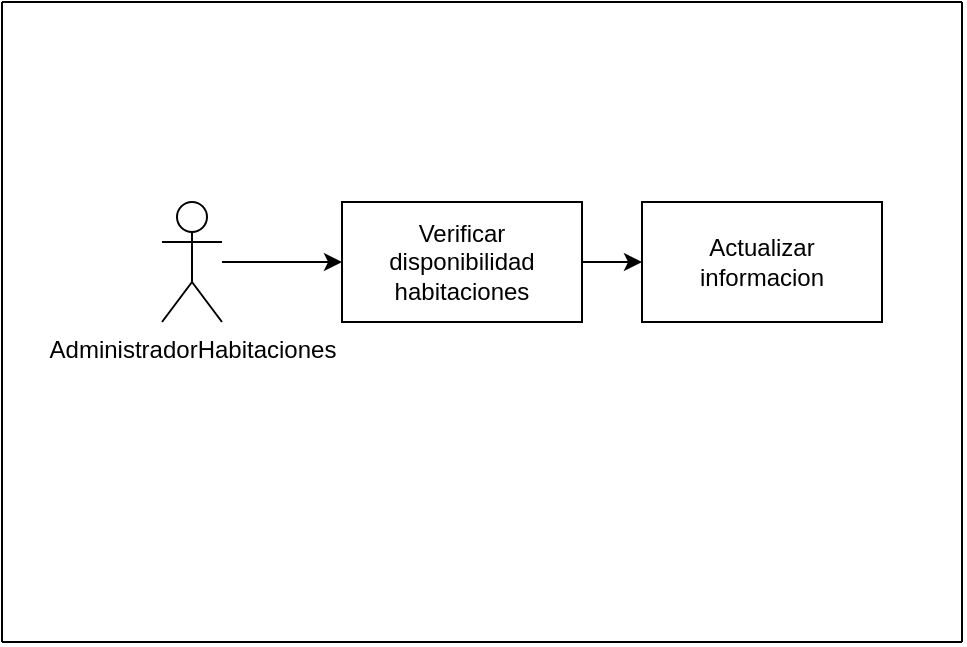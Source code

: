 <mxfile version="13.1.3" type="device"><diagram id="_7TvjlDiN7L7MDMR21n9" name="Page-1"><mxGraphModel dx="866" dy="441" grid="1" gridSize="10" guides="1" tooltips="1" connect="1" arrows="1" fold="1" page="1" pageScale="1" pageWidth="850" pageHeight="1100" math="0" shadow="0"><root><mxCell id="0"/><mxCell id="1" parent="0"/><mxCell id="Lv5cjjL8PMh9rTwEyUCC-1" value="AdministradorHabitaciones" style="shape=umlActor;verticalLabelPosition=bottom;labelBackgroundColor=#ffffff;verticalAlign=top;html=1;outlineConnect=0;" vertex="1" parent="1"><mxGeometry x="120" y="140" width="30" height="60" as="geometry"/></mxCell><mxCell id="Lv5cjjL8PMh9rTwEyUCC-5" value="" style="endArrow=none;html=1;" edge="1" parent="1"><mxGeometry width="50" height="50" relative="1" as="geometry"><mxPoint x="40" y="360" as="sourcePoint"/><mxPoint x="40" y="40" as="targetPoint"/></mxGeometry></mxCell><mxCell id="Lv5cjjL8PMh9rTwEyUCC-6" value="" style="endArrow=none;html=1;" edge="1" parent="1"><mxGeometry width="50" height="50" relative="1" as="geometry"><mxPoint x="520" y="360" as="sourcePoint"/><mxPoint x="520" y="40" as="targetPoint"/></mxGeometry></mxCell><mxCell id="Lv5cjjL8PMh9rTwEyUCC-7" value="" style="endArrow=none;html=1;" edge="1" parent="1"><mxGeometry width="50" height="50" relative="1" as="geometry"><mxPoint x="40" y="360" as="sourcePoint"/><mxPoint x="520" y="360" as="targetPoint"/></mxGeometry></mxCell><mxCell id="Lv5cjjL8PMh9rTwEyUCC-8" value="" style="endArrow=none;html=1;" edge="1" parent="1"><mxGeometry width="50" height="50" relative="1" as="geometry"><mxPoint x="40" y="40" as="sourcePoint"/><mxPoint x="520" y="40" as="targetPoint"/></mxGeometry></mxCell><mxCell id="Lv5cjjL8PMh9rTwEyUCC-9" value="" style="endArrow=classic;html=1;" edge="1" parent="1" source="Lv5cjjL8PMh9rTwEyUCC-1"><mxGeometry width="50" height="50" relative="1" as="geometry"><mxPoint x="400" y="280" as="sourcePoint"/><mxPoint x="210" y="170" as="targetPoint"/></mxGeometry></mxCell><mxCell id="Lv5cjjL8PMh9rTwEyUCC-10" value="Verificar disponibilidad habitaciones" style="rounded=0;whiteSpace=wrap;html=1;" vertex="1" parent="1"><mxGeometry x="210" y="140" width="120" height="60" as="geometry"/></mxCell><mxCell id="Lv5cjjL8PMh9rTwEyUCC-11" value="" style="endArrow=classic;html=1;exitX=1;exitY=0.5;exitDx=0;exitDy=0;" edge="1" parent="1" source="Lv5cjjL8PMh9rTwEyUCC-10" target="Lv5cjjL8PMh9rTwEyUCC-12"><mxGeometry width="50" height="50" relative="1" as="geometry"><mxPoint x="400" y="280" as="sourcePoint"/><mxPoint x="420" y="170" as="targetPoint"/></mxGeometry></mxCell><mxCell id="Lv5cjjL8PMh9rTwEyUCC-12" value="Actualizar informacion" style="rounded=0;whiteSpace=wrap;html=1;" vertex="1" parent="1"><mxGeometry x="360" y="140" width="120" height="60" as="geometry"/></mxCell></root></mxGraphModel></diagram></mxfile>